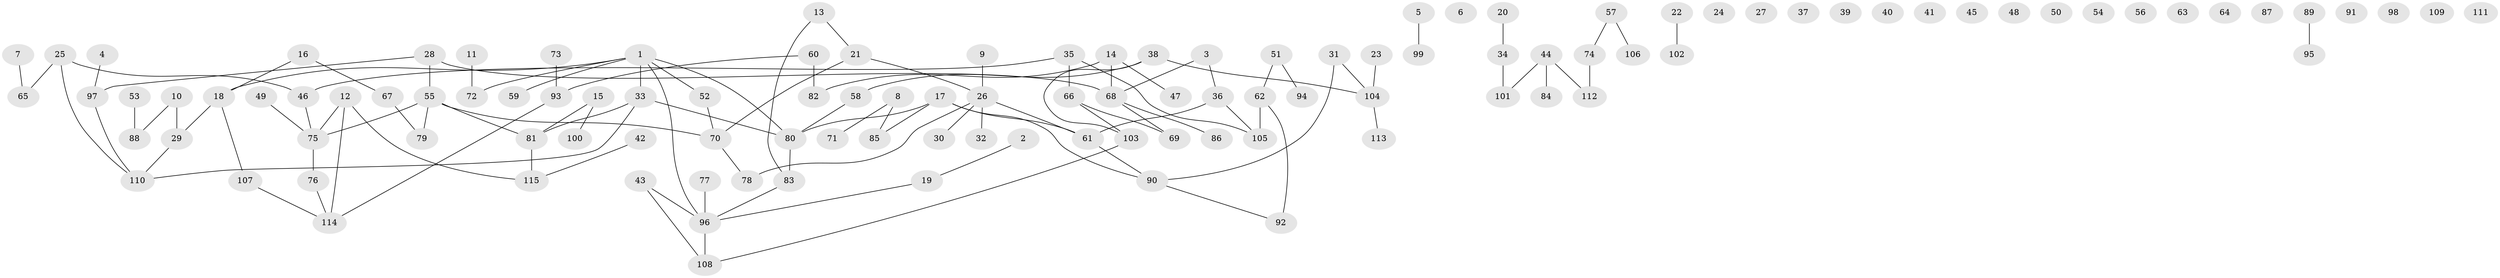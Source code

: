 // Generated by graph-tools (version 1.1) at 2025/13/03/09/25 04:13:08]
// undirected, 115 vertices, 114 edges
graph export_dot {
graph [start="1"]
  node [color=gray90,style=filled];
  1;
  2;
  3;
  4;
  5;
  6;
  7;
  8;
  9;
  10;
  11;
  12;
  13;
  14;
  15;
  16;
  17;
  18;
  19;
  20;
  21;
  22;
  23;
  24;
  25;
  26;
  27;
  28;
  29;
  30;
  31;
  32;
  33;
  34;
  35;
  36;
  37;
  38;
  39;
  40;
  41;
  42;
  43;
  44;
  45;
  46;
  47;
  48;
  49;
  50;
  51;
  52;
  53;
  54;
  55;
  56;
  57;
  58;
  59;
  60;
  61;
  62;
  63;
  64;
  65;
  66;
  67;
  68;
  69;
  70;
  71;
  72;
  73;
  74;
  75;
  76;
  77;
  78;
  79;
  80;
  81;
  82;
  83;
  84;
  85;
  86;
  87;
  88;
  89;
  90;
  91;
  92;
  93;
  94;
  95;
  96;
  97;
  98;
  99;
  100;
  101;
  102;
  103;
  104;
  105;
  106;
  107;
  108;
  109;
  110;
  111;
  112;
  113;
  114;
  115;
  1 -- 18;
  1 -- 33;
  1 -- 52;
  1 -- 59;
  1 -- 72;
  1 -- 80;
  1 -- 96;
  2 -- 19;
  3 -- 36;
  3 -- 68;
  4 -- 97;
  5 -- 99;
  7 -- 65;
  8 -- 71;
  8 -- 85;
  9 -- 26;
  10 -- 29;
  10 -- 88;
  11 -- 72;
  12 -- 75;
  12 -- 114;
  12 -- 115;
  13 -- 21;
  13 -- 83;
  14 -- 47;
  14 -- 68;
  14 -- 82;
  15 -- 81;
  15 -- 100;
  16 -- 18;
  16 -- 67;
  17 -- 61;
  17 -- 80;
  17 -- 85;
  17 -- 90;
  18 -- 29;
  18 -- 107;
  19 -- 96;
  20 -- 34;
  21 -- 26;
  21 -- 70;
  22 -- 102;
  23 -- 104;
  25 -- 46;
  25 -- 65;
  25 -- 110;
  26 -- 30;
  26 -- 32;
  26 -- 61;
  26 -- 78;
  28 -- 55;
  28 -- 68;
  28 -- 97;
  29 -- 110;
  31 -- 90;
  31 -- 104;
  33 -- 80;
  33 -- 81;
  33 -- 110;
  34 -- 101;
  35 -- 46;
  35 -- 66;
  35 -- 105;
  36 -- 61;
  36 -- 105;
  38 -- 58;
  38 -- 103;
  38 -- 104;
  42 -- 115;
  43 -- 96;
  43 -- 108;
  44 -- 84;
  44 -- 101;
  44 -- 112;
  46 -- 75;
  49 -- 75;
  51 -- 62;
  51 -- 94;
  52 -- 70;
  53 -- 88;
  55 -- 70;
  55 -- 75;
  55 -- 79;
  55 -- 81;
  57 -- 74;
  57 -- 106;
  58 -- 80;
  60 -- 82;
  60 -- 93;
  61 -- 90;
  62 -- 92;
  62 -- 105;
  66 -- 69;
  66 -- 103;
  67 -- 79;
  68 -- 69;
  68 -- 86;
  70 -- 78;
  73 -- 93;
  74 -- 112;
  75 -- 76;
  76 -- 114;
  77 -- 96;
  80 -- 83;
  81 -- 115;
  83 -- 96;
  89 -- 95;
  90 -- 92;
  93 -- 114;
  96 -- 108;
  97 -- 110;
  103 -- 108;
  104 -- 113;
  107 -- 114;
}
